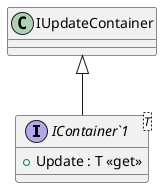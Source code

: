 @startuml
interface "IContainer`1"<T> {
    + Update : T <<get>>
}
IUpdateContainer <|-- "IContainer`1"
@enduml
